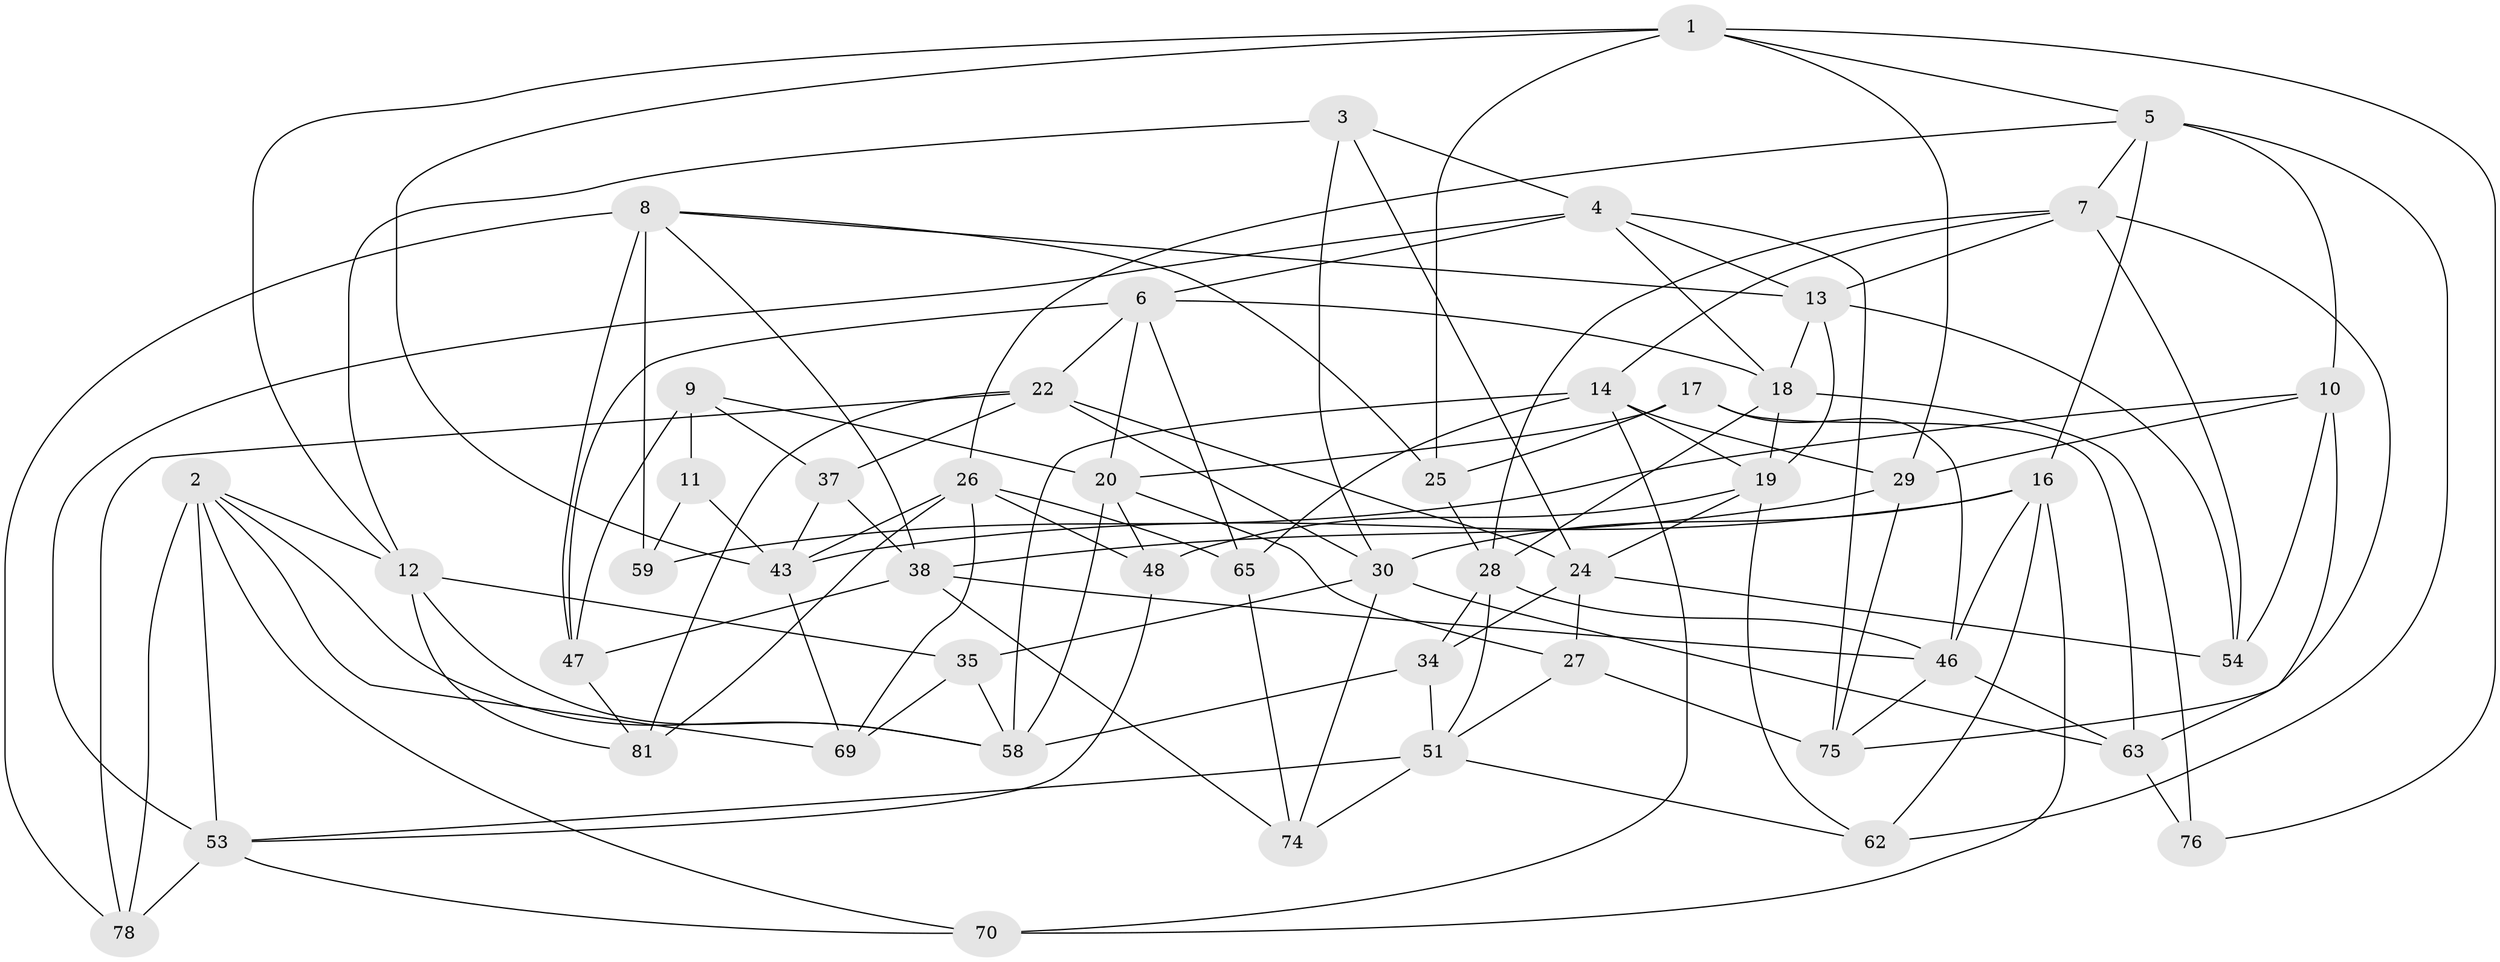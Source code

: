 // Generated by graph-tools (version 1.1) at 2025/52/02/27/25 19:52:28]
// undirected, 50 vertices, 126 edges
graph export_dot {
graph [start="1"]
  node [color=gray90,style=filled];
  1 [super="+39"];
  2 [super="+23"];
  3;
  4 [super="+45"];
  5 [super="+71"];
  6 [super="+52"];
  7 [super="+50"];
  8 [super="+21"];
  9 [super="+44"];
  10 [super="+15"];
  11;
  12 [super="+36"];
  13 [super="+41"];
  14 [super="+67"];
  16 [super="+40"];
  17;
  18 [super="+32"];
  19 [super="+33"];
  20 [super="+57"];
  22 [super="+77"];
  24 [super="+31"];
  25;
  26 [super="+56"];
  27;
  28 [super="+79"];
  29 [super="+60"];
  30 [super="+73"];
  34;
  35;
  37;
  38 [super="+42"];
  43 [super="+72"];
  46 [super="+55"];
  47 [super="+49"];
  48;
  51 [super="+61"];
  53 [super="+66"];
  54;
  58 [super="+64"];
  59;
  62;
  63 [super="+68"];
  65;
  69;
  70;
  74;
  75 [super="+80"];
  76;
  78;
  81;
  1 -- 25;
  1 -- 29;
  1 -- 76;
  1 -- 12;
  1 -- 43;
  1 -- 5;
  2 -- 12;
  2 -- 78;
  2 -- 69;
  2 -- 70;
  2 -- 58;
  2 -- 53;
  3 -- 24;
  3 -- 30;
  3 -- 12;
  3 -- 4;
  4 -- 75;
  4 -- 18;
  4 -- 13;
  4 -- 53;
  4 -- 6;
  5 -- 62;
  5 -- 16;
  5 -- 7;
  5 -- 26;
  5 -- 10;
  6 -- 65;
  6 -- 18;
  6 -- 47;
  6 -- 22;
  6 -- 20;
  7 -- 13;
  7 -- 75;
  7 -- 54;
  7 -- 28;
  7 -- 14;
  8 -- 38;
  8 -- 78;
  8 -- 25;
  8 -- 59;
  8 -- 13;
  8 -- 47;
  9 -- 37;
  9 -- 11 [weight=2];
  9 -- 20;
  9 -- 47 [weight=2];
  10 -- 54;
  10 -- 59 [weight=2];
  10 -- 63;
  10 -- 29;
  11 -- 59;
  11 -- 43;
  12 -- 58;
  12 -- 81;
  12 -- 35;
  13 -- 18;
  13 -- 19;
  13 -- 54;
  14 -- 65;
  14 -- 19;
  14 -- 29;
  14 -- 70;
  14 -- 58;
  16 -- 43;
  16 -- 62;
  16 -- 30;
  16 -- 70;
  16 -- 46;
  17 -- 25;
  17 -- 46;
  17 -- 63;
  17 -- 20;
  18 -- 76;
  18 -- 19;
  18 -- 28;
  19 -- 62;
  19 -- 48;
  19 -- 24;
  20 -- 27;
  20 -- 48;
  20 -- 58;
  22 -- 81;
  22 -- 24;
  22 -- 78;
  22 -- 37;
  22 -- 30;
  24 -- 34;
  24 -- 27;
  24 -- 54;
  25 -- 28;
  26 -- 65;
  26 -- 81;
  26 -- 69;
  26 -- 48;
  26 -- 43;
  27 -- 75;
  27 -- 51;
  28 -- 34;
  28 -- 51;
  28 -- 46;
  29 -- 38;
  29 -- 75 [weight=2];
  30 -- 35;
  30 -- 74;
  30 -- 63;
  34 -- 58;
  34 -- 51;
  35 -- 69;
  35 -- 58;
  37 -- 43;
  37 -- 38;
  38 -- 74;
  38 -- 47;
  38 -- 46;
  43 -- 69;
  46 -- 75;
  46 -- 63;
  47 -- 81;
  48 -- 53;
  51 -- 53;
  51 -- 74;
  51 -- 62;
  53 -- 78;
  53 -- 70;
  63 -- 76 [weight=2];
  65 -- 74;
}
